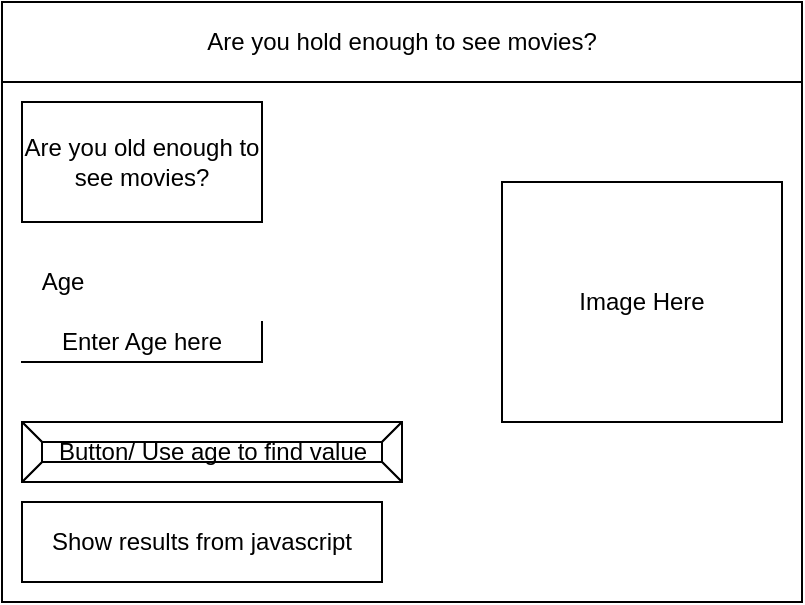 <mxfile>
    <diagram id="pIaEtrtLPv3HG8r1JEND" name="Page-1">
        <mxGraphModel dx="1074" dy="741" grid="1" gridSize="10" guides="1" tooltips="1" connect="1" arrows="1" fold="1" page="1" pageScale="1" pageWidth="850" pageHeight="1100" math="0" shadow="0">
            <root>
                <mxCell id="0"/>
                <mxCell id="1" parent="0"/>
                <mxCell id="2" value="" style="rounded=0;whiteSpace=wrap;html=1;" parent="1" vertex="1">
                    <mxGeometry x="80" y="80" width="400" height="300" as="geometry"/>
                </mxCell>
                <mxCell id="3" value="Are you hold enough to see movies?" style="rounded=0;whiteSpace=wrap;html=1;" parent="1" vertex="1">
                    <mxGeometry x="80" y="80" width="400" height="40" as="geometry"/>
                </mxCell>
                <mxCell id="4" value="Enter Age here" style="shape=partialRectangle;whiteSpace=wrap;html=1;top=0;left=0;fillColor=none;" parent="1" vertex="1">
                    <mxGeometry x="90" y="240" width="120" height="20" as="geometry"/>
                </mxCell>
                <mxCell id="6" value="Button/ Use age to find value" style="labelPosition=center;verticalLabelPosition=middle;align=center;html=1;shape=mxgraph.basic.button;dx=10;" parent="1" vertex="1">
                    <mxGeometry x="90" y="290" width="190" height="30" as="geometry"/>
                </mxCell>
                <mxCell id="7" value="Are you old enough to see movies?" style="whiteSpace=wrap;html=1;" vertex="1" parent="1">
                    <mxGeometry x="90" y="130" width="120" height="60" as="geometry"/>
                </mxCell>
                <mxCell id="8" value="Age" style="text;html=1;resizable=0;autosize=1;align=center;verticalAlign=middle;points=[];fillColor=none;strokeColor=none;rounded=0;" vertex="1" parent="1">
                    <mxGeometry x="90" y="210" width="40" height="20" as="geometry"/>
                </mxCell>
                <mxCell id="9" value="Image Here" style="whiteSpace=wrap;html=1;" vertex="1" parent="1">
                    <mxGeometry x="330" y="170" width="140" height="120" as="geometry"/>
                </mxCell>
                <mxCell id="10" value="Show results from javascript" style="whiteSpace=wrap;html=1;" vertex="1" parent="1">
                    <mxGeometry x="90" y="330" width="180" height="40" as="geometry"/>
                </mxCell>
            </root>
        </mxGraphModel>
    </diagram>
</mxfile>